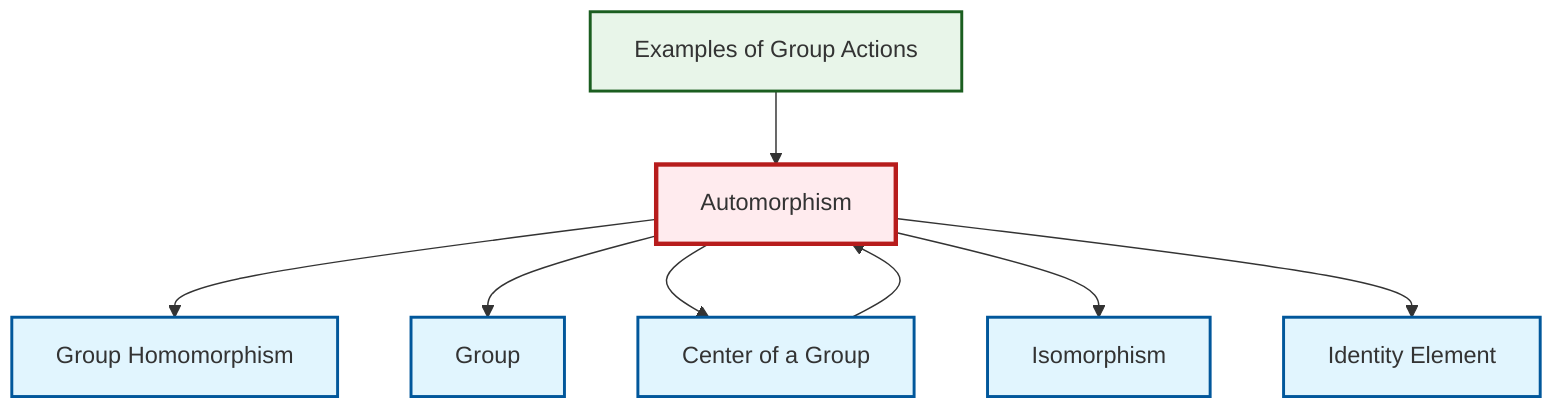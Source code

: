 graph TD
    classDef definition fill:#e1f5fe,stroke:#01579b,stroke-width:2px
    classDef theorem fill:#f3e5f5,stroke:#4a148c,stroke-width:2px
    classDef axiom fill:#fff3e0,stroke:#e65100,stroke-width:2px
    classDef example fill:#e8f5e9,stroke:#1b5e20,stroke-width:2px
    classDef current fill:#ffebee,stroke:#b71c1c,stroke-width:3px
    def-isomorphism["Isomorphism"]:::definition
    def-group["Group"]:::definition
    def-homomorphism["Group Homomorphism"]:::definition
    def-identity-element["Identity Element"]:::definition
    ex-group-action-examples["Examples of Group Actions"]:::example
    def-center-of-group["Center of a Group"]:::definition
    def-automorphism["Automorphism"]:::definition
    def-automorphism --> def-homomorphism
    def-automorphism --> def-group
    def-automorphism --> def-center-of-group
    def-automorphism --> def-isomorphism
    def-center-of-group --> def-automorphism
    ex-group-action-examples --> def-automorphism
    def-automorphism --> def-identity-element
    class def-automorphism current